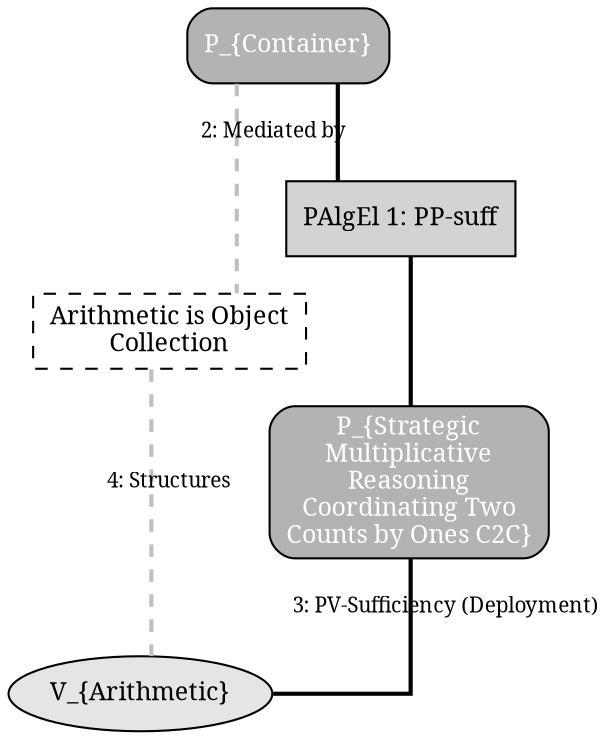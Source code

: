 // MUD for Strategic_Multiplicative_Reasoning_Coordinating_Two_Counts_by_Ones_C2C
digraph {
	graph [rankdir=TB splines=ortho]
	node [fontname=Serif fontsize=12]
	edge [arrowhead=stealth fontname=Serif fontsize=10 penwidth=2.0]
	P_Embodied_Container [label="P_{Container}" fillcolor=gray70 fontcolor=white shape=box style="filled,rounded"]
	P_Strategy_Strategic_Multiplicative_Reasoning_Coordinating_Two_Counts_by_Ones_C2C [label="P_{Strategic\nMultiplicative\nReasoning\nCoordinating Two\nCounts by Ones C2C}" fillcolor=gray70 fontcolor=white shape=box style="filled,rounded"]
	V_Arithmetic [label="V_{Arithmetic}" fillcolor=gray90 shape=ellipse style=filled]
	"Arithmetic is Object Collection" [label="Arithmetic is Object\nCollection" shape=box style=dashed]
	PAlgEl_1 [label="PAlgEl 1: PP-suff" fillcolor=lightgray fontcolor=black shape=box style=filled]
	P_Embodied_Container -> PAlgEl_1 [arrowhead=none color=black style=solid]
	PAlgEl_1 -> P_Strategy_Strategic_Multiplicative_Reasoning_Coordinating_Two_Counts_by_Ones_C2C [color=black style=solid]
	P_Embodied_Container -> "Arithmetic is Object Collection" [label="2: Mediated by" color=gray style=dashed]
	P_Strategy_Strategic_Multiplicative_Reasoning_Coordinating_Two_Counts_by_Ones_C2C -> V_Arithmetic [label="3: PV-Sufficiency (Deployment)" color=black style=solid]
	"Arithmetic is Object Collection" -> V_Arithmetic [label="4: Structures" color=gray style=dashed]
}
